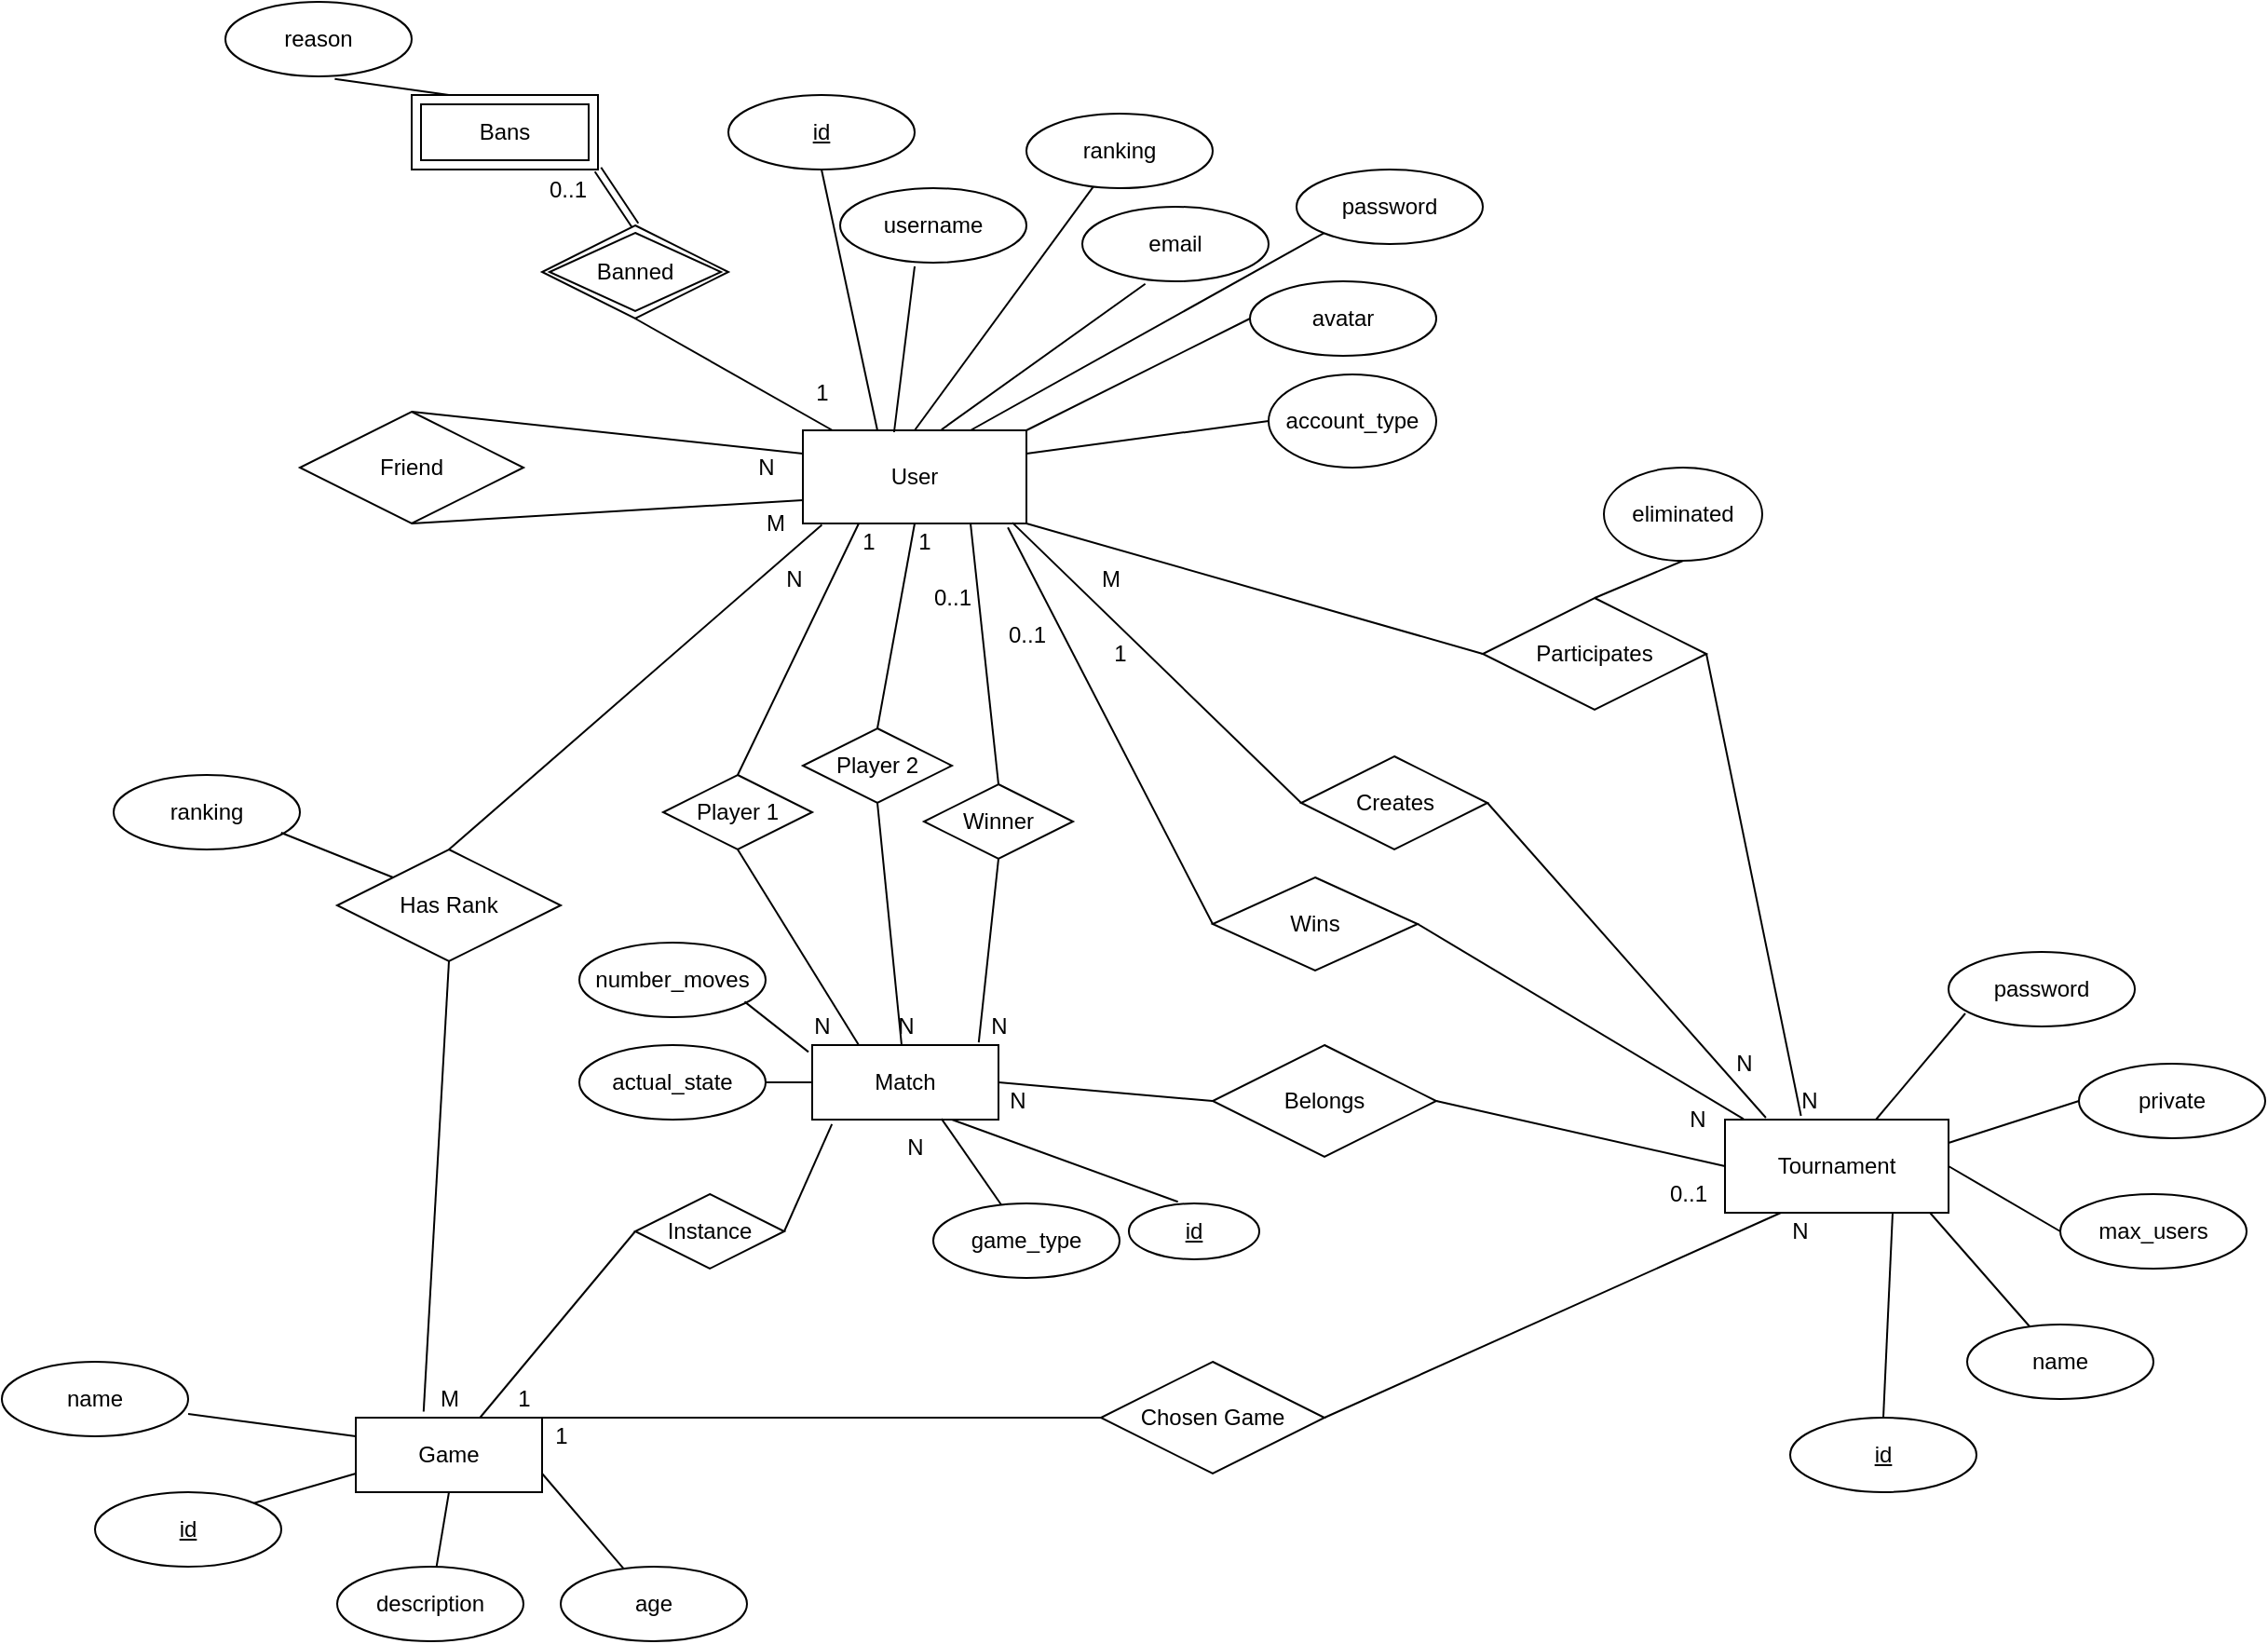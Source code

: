 <mxfile version="14.5.10" type="device"><diagram id="5khsiJk9D78lx249zOdk" name="Page-1"><mxGraphModel dx="2333" dy="1883" grid="1" gridSize="10" guides="1" tooltips="1" connect="1" arrows="1" fold="1" page="1" pageScale="1" pageWidth="850" pageHeight="1100" math="0" shadow="0"><root><mxCell id="0"/><mxCell id="1" parent="0"/><mxCell id="NlC5umQIDpvmxosL2zRr-41" value="&lt;div&gt;User&lt;/div&gt;" style="whiteSpace=wrap;html=1;align=center;" parent="1" vertex="1"><mxGeometry x="320" y="140" width="120" height="50" as="geometry"/></mxCell><mxCell id="NlC5umQIDpvmxosL2zRr-42" value="id" style="ellipse;whiteSpace=wrap;html=1;align=center;fontStyle=4;" parent="1" vertex="1"><mxGeometry x="280" y="-40" width="100" height="40" as="geometry"/></mxCell><mxCell id="NlC5umQIDpvmxosL2zRr-45" value="" style="endArrow=none;html=1;entryX=0.5;entryY=1;entryDx=0;entryDy=0;" parent="1" target="NlC5umQIDpvmxosL2zRr-42" edge="1"><mxGeometry width="50" height="50" relative="1" as="geometry"><mxPoint x="360" y="140" as="sourcePoint"/><mxPoint x="450" y="380" as="targetPoint"/></mxGeometry></mxCell><mxCell id="NlC5umQIDpvmxosL2zRr-47" value="" style="endArrow=none;html=1;entryX=0.4;entryY=1.05;entryDx=0;entryDy=0;exitX=0.408;exitY=0.02;exitDx=0;exitDy=0;entryPerimeter=0;exitPerimeter=0;" parent="1" source="NlC5umQIDpvmxosL2zRr-41" target="NlC5umQIDpvmxosL2zRr-48" edge="1"><mxGeometry width="50" height="50" relative="1" as="geometry"><mxPoint x="340" y="140" as="sourcePoint"/><mxPoint x="319" y="72" as="targetPoint"/></mxGeometry></mxCell><mxCell id="NlC5umQIDpvmxosL2zRr-48" value="username" style="ellipse;whiteSpace=wrap;html=1;align=center;" parent="1" vertex="1"><mxGeometry x="340" y="10" width="100" height="40" as="geometry"/></mxCell><mxCell id="NlC5umQIDpvmxosL2zRr-50" value="email" style="ellipse;whiteSpace=wrap;html=1;align=center;" parent="1" vertex="1"><mxGeometry x="470" y="20" width="100" height="40" as="geometry"/></mxCell><mxCell id="NlC5umQIDpvmxosL2zRr-51" value="avatar" style="ellipse;whiteSpace=wrap;html=1;align=center;" parent="1" vertex="1"><mxGeometry x="560" y="60" width="100" height="40" as="geometry"/></mxCell><mxCell id="NlC5umQIDpvmxosL2zRr-52" value="password" style="ellipse;whiteSpace=wrap;html=1;align=center;" parent="1" vertex="1"><mxGeometry x="585" width="100" height="40" as="geometry"/></mxCell><mxCell id="NlC5umQIDpvmxosL2zRr-53" value="" style="endArrow=none;html=1;entryX=0.338;entryY=1.034;entryDx=0;entryDy=0;entryPerimeter=0;exitX=0.62;exitY=-0.007;exitDx=0;exitDy=0;exitPerimeter=0;" parent="1" source="NlC5umQIDpvmxosL2zRr-41" target="NlC5umQIDpvmxosL2zRr-50" edge="1"><mxGeometry width="50" height="50" relative="1" as="geometry"><mxPoint x="390" y="280" as="sourcePoint"/><mxPoint x="440" y="230" as="targetPoint"/></mxGeometry></mxCell><mxCell id="NlC5umQIDpvmxosL2zRr-54" value="" style="endArrow=none;html=1;entryX=0;entryY=1;entryDx=0;entryDy=0;exitX=0.75;exitY=0;exitDx=0;exitDy=0;" parent="1" source="NlC5umQIDpvmxosL2zRr-41" target="NlC5umQIDpvmxosL2zRr-52" edge="1"><mxGeometry width="50" height="50" relative="1" as="geometry"><mxPoint x="390" y="150" as="sourcePoint"/><mxPoint x="443.8" y="71.36" as="targetPoint"/></mxGeometry></mxCell><mxCell id="NlC5umQIDpvmxosL2zRr-55" value="" style="endArrow=none;html=1;entryX=0;entryY=0.5;entryDx=0;entryDy=0;exitX=1;exitY=0;exitDx=0;exitDy=0;" parent="1" source="NlC5umQIDpvmxosL2zRr-41" target="NlC5umQIDpvmxosL2zRr-51" edge="1"><mxGeometry width="50" height="50" relative="1" as="geometry"><mxPoint x="420" y="158.64" as="sourcePoint"/><mxPoint x="473.8" y="80.0" as="targetPoint"/></mxGeometry></mxCell><mxCell id="NlC5umQIDpvmxosL2zRr-56" value="Game" style="whiteSpace=wrap;html=1;align=center;" parent="1" vertex="1"><mxGeometry x="80" y="670" width="100" height="40" as="geometry"/></mxCell><mxCell id="NlC5umQIDpvmxosL2zRr-57" value="name" style="ellipse;whiteSpace=wrap;html=1;align=center;" parent="1" vertex="1"><mxGeometry x="-110" y="640" width="100" height="40" as="geometry"/></mxCell><mxCell id="NlC5umQIDpvmxosL2zRr-58" value="description" style="ellipse;whiteSpace=wrap;html=1;align=center;" parent="1" vertex="1"><mxGeometry x="70" y="750" width="100" height="40" as="geometry"/></mxCell><mxCell id="NlC5umQIDpvmxosL2zRr-59" value="age" style="ellipse;whiteSpace=wrap;html=1;align=center;" parent="1" vertex="1"><mxGeometry x="190" y="750" width="100" height="40" as="geometry"/></mxCell><mxCell id="NlC5umQIDpvmxosL2zRr-60" value="id" style="ellipse;whiteSpace=wrap;html=1;align=center;fontStyle=4;" parent="1" vertex="1"><mxGeometry x="-60" y="710" width="100" height="40" as="geometry"/></mxCell><mxCell id="NlC5umQIDpvmxosL2zRr-61" value="" style="endArrow=none;html=1;exitX=0;exitY=0.25;exitDx=0;exitDy=0;entryX=1;entryY=0.7;entryDx=0;entryDy=0;entryPerimeter=0;" parent="1" source="NlC5umQIDpvmxosL2zRr-56" target="NlC5umQIDpvmxosL2zRr-57" edge="1"><mxGeometry width="50" height="50" relative="1" as="geometry"><mxPoint x="30" y="660" as="sourcePoint"/><mxPoint x="-70" y="670" as="targetPoint"/></mxGeometry></mxCell><mxCell id="NlC5umQIDpvmxosL2zRr-62" value="" style="endArrow=none;html=1;exitX=0.5;exitY=1;exitDx=0;exitDy=0;" parent="1" source="NlC5umQIDpvmxosL2zRr-56" target="NlC5umQIDpvmxosL2zRr-58" edge="1"><mxGeometry width="50" height="50" relative="1" as="geometry"><mxPoint x="118" y="720" as="sourcePoint"/><mxPoint x="160" y="630" as="targetPoint"/></mxGeometry></mxCell><mxCell id="NlC5umQIDpvmxosL2zRr-63" value="" style="endArrow=none;html=1;exitX=1;exitY=0.75;exitDx=0;exitDy=0;" parent="1" source="NlC5umQIDpvmxosL2zRr-56" target="NlC5umQIDpvmxosL2zRr-59" edge="1"><mxGeometry width="50" height="50" relative="1" as="geometry"><mxPoint x="150" y="680" as="sourcePoint"/><mxPoint x="209.127" y="628.174" as="targetPoint"/></mxGeometry></mxCell><mxCell id="NlC5umQIDpvmxosL2zRr-64" value="" style="endArrow=none;html=1;exitX=0;exitY=0.75;exitDx=0;exitDy=0;entryX=1;entryY=0;entryDx=0;entryDy=0;" parent="1" source="NlC5umQIDpvmxosL2zRr-56" target="NlC5umQIDpvmxosL2zRr-60" edge="1"><mxGeometry width="50" height="50" relative="1" as="geometry"><mxPoint x="170" y="711.83" as="sourcePoint"/><mxPoint x="62" y="771" as="targetPoint"/></mxGeometry></mxCell><mxCell id="NlC5umQIDpvmxosL2zRr-65" value="Match" style="whiteSpace=wrap;html=1;align=center;" parent="1" vertex="1"><mxGeometry x="325" y="470" width="100" height="40" as="geometry"/></mxCell><mxCell id="NlC5umQIDpvmxosL2zRr-66" value="id" style="ellipse;whiteSpace=wrap;html=1;align=center;fontStyle=4;" parent="1" vertex="1"><mxGeometry x="495" y="555" width="70" height="30" as="geometry"/></mxCell><mxCell id="NlC5umQIDpvmxosL2zRr-67" value="" style="endArrow=none;html=1;exitX=0.75;exitY=1;exitDx=0;exitDy=0;entryX=0.376;entryY=-0.029;entryDx=0;entryDy=0;entryPerimeter=0;" parent="1" source="NlC5umQIDpvmxosL2zRr-65" target="NlC5umQIDpvmxosL2zRr-66" edge="1"><mxGeometry width="50" height="50" relative="1" as="geometry"><mxPoint x="630" y="450" as="sourcePoint"/><mxPoint x="590" y="600" as="targetPoint"/></mxGeometry></mxCell><mxCell id="NlC5umQIDpvmxosL2zRr-68" value="game_type" style="ellipse;whiteSpace=wrap;html=1;align=center;" parent="1" vertex="1"><mxGeometry x="390" y="555" width="100" height="40" as="geometry"/></mxCell><mxCell id="NlC5umQIDpvmxosL2zRr-70" value="" style="endArrow=none;html=1;exitX=0.694;exitY=0.989;exitDx=0;exitDy=0;exitPerimeter=0;" parent="1" source="NlC5umQIDpvmxosL2zRr-65" target="NlC5umQIDpvmxosL2zRr-68" edge="1"><mxGeometry width="50" height="50" relative="1" as="geometry"><mxPoint x="450" y="470" as="sourcePoint"/><mxPoint x="590" y="480" as="targetPoint"/></mxGeometry></mxCell><mxCell id="NlC5umQIDpvmxosL2zRr-73" value="actual_state" style="ellipse;whiteSpace=wrap;html=1;align=center;" parent="1" vertex="1"><mxGeometry x="200" y="470" width="100" height="40" as="geometry"/></mxCell><mxCell id="NlC5umQIDpvmxosL2zRr-74" value="" style="endArrow=none;html=1;entryX=1;entryY=0.5;entryDx=0;entryDy=0;" parent="1" source="NlC5umQIDpvmxosL2zRr-65" target="NlC5umQIDpvmxosL2zRr-73" edge="1"><mxGeometry width="50" height="50" relative="1" as="geometry"><mxPoint x="460" y="510" as="sourcePoint"/><mxPoint x="570" y="510" as="targetPoint"/></mxGeometry></mxCell><mxCell id="NlC5umQIDpvmxosL2zRr-75" value="number_moves" style="ellipse;whiteSpace=wrap;html=1;align=center;" parent="1" vertex="1"><mxGeometry x="200" y="415" width="100" height="40" as="geometry"/></mxCell><mxCell id="NlC5umQIDpvmxosL2zRr-76" value="" style="endArrow=none;html=1;exitX=-0.02;exitY=0.092;exitDx=0;exitDy=0;entryX=0.887;entryY=0.792;entryDx=0;entryDy=0;entryPerimeter=0;exitPerimeter=0;" parent="1" source="NlC5umQIDpvmxosL2zRr-65" target="NlC5umQIDpvmxosL2zRr-75" edge="1"><mxGeometry width="50" height="50" relative="1" as="geometry"><mxPoint x="396" y="510" as="sourcePoint"/><mxPoint x="130" y="390" as="targetPoint"/></mxGeometry></mxCell><mxCell id="NlC5umQIDpvmxosL2zRr-77" value="" style="endArrow=none;html=1;exitX=0.5;exitY=0;exitDx=0;exitDy=0;entryX=0.25;entryY=1;entryDx=0;entryDy=0;" parent="1" source="NlC5umQIDpvmxosL2zRr-88" target="NlC5umQIDpvmxosL2zRr-41" edge="1"><mxGeometry width="50" height="50" relative="1" as="geometry"><mxPoint x="280" y="240" as="sourcePoint"/><mxPoint x="330" y="190" as="targetPoint"/></mxGeometry></mxCell><mxCell id="NlC5umQIDpvmxosL2zRr-78" value="" style="endArrow=none;html=1;exitX=0;exitY=0.5;exitDx=0;exitDy=0;" parent="1" source="NlC5umQIDpvmxosL2zRr-101" target="NlC5umQIDpvmxosL2zRr-56" edge="1"><mxGeometry width="50" height="50" relative="1" as="geometry"><mxPoint x="570" y="830" as="sourcePoint"/><mxPoint x="790" y="680" as="targetPoint"/></mxGeometry></mxCell><mxCell id="NlC5umQIDpvmxosL2zRr-79" value="N" style="text;html=1;align=center;verticalAlign=middle;resizable=0;points=[];autosize=1;" parent="1" vertex="1"><mxGeometry x="320" y="450" width="20" height="20" as="geometry"/></mxCell><mxCell id="NlC5umQIDpvmxosL2zRr-80" value="1" style="text;html=1;align=center;verticalAlign=middle;resizable=0;points=[];autosize=1;" parent="1" vertex="1"><mxGeometry x="345" y="190" width="20" height="20" as="geometry"/></mxCell><mxCell id="NlC5umQIDpvmxosL2zRr-81" value="1" style="text;html=1;align=center;verticalAlign=middle;resizable=0;points=[];autosize=1;" parent="1" vertex="1"><mxGeometry x="160" y="650" width="20" height="20" as="geometry"/></mxCell><mxCell id="NlC5umQIDpvmxosL2zRr-88" value="Player 1" style="shape=rhombus;perimeter=rhombusPerimeter;whiteSpace=wrap;html=1;align=center;" parent="1" vertex="1"><mxGeometry x="245" y="325" width="80" height="40" as="geometry"/></mxCell><mxCell id="NlC5umQIDpvmxosL2zRr-89" value="" style="endArrow=none;html=1;exitX=0.25;exitY=0;exitDx=0;exitDy=0;entryX=0.5;entryY=1;entryDx=0;entryDy=0;" parent="1" source="NlC5umQIDpvmxosL2zRr-65" target="NlC5umQIDpvmxosL2zRr-88" edge="1"><mxGeometry width="50" height="50" relative="1" as="geometry"><mxPoint x="270" y="350" as="sourcePoint"/><mxPoint x="300" y="290" as="targetPoint"/></mxGeometry></mxCell><mxCell id="NlC5umQIDpvmxosL2zRr-91" value="N" style="text;html=1;align=center;verticalAlign=middle;resizable=0;points=[];autosize=1;" parent="1" vertex="1"><mxGeometry x="365" y="450" width="20" height="20" as="geometry"/></mxCell><mxCell id="NlC5umQIDpvmxosL2zRr-92" value="1" style="text;html=1;align=center;verticalAlign=middle;resizable=0;points=[];autosize=1;" parent="1" vertex="1"><mxGeometry x="375" y="190" width="20" height="20" as="geometry"/></mxCell><mxCell id="NlC5umQIDpvmxosL2zRr-93" value="Player 2" style="shape=rhombus;perimeter=rhombusPerimeter;whiteSpace=wrap;html=1;align=center;" parent="1" vertex="1"><mxGeometry x="320" y="300" width="80" height="40" as="geometry"/></mxCell><mxCell id="NlC5umQIDpvmxosL2zRr-94" value="" style="endArrow=none;html=1;entryX=0.5;entryY=1;entryDx=0;entryDy=0;" parent="1" source="NlC5umQIDpvmxosL2zRr-65" target="NlC5umQIDpvmxosL2zRr-93" edge="1"><mxGeometry width="50" height="50" relative="1" as="geometry"><mxPoint x="420" y="460" as="sourcePoint"/><mxPoint x="407" y="330" as="targetPoint"/></mxGeometry></mxCell><mxCell id="NlC5umQIDpvmxosL2zRr-95" value="" style="endArrow=none;html=1;exitX=0.5;exitY=0;exitDx=0;exitDy=0;entryX=0.5;entryY=1;entryDx=0;entryDy=0;" parent="1" source="NlC5umQIDpvmxosL2zRr-93" target="NlC5umQIDpvmxosL2zRr-41" edge="1"><mxGeometry width="50" height="50" relative="1" as="geometry"><mxPoint x="365" y="250.0" as="sourcePoint"/><mxPoint x="395" y="190" as="targetPoint"/></mxGeometry></mxCell><mxCell id="NlC5umQIDpvmxosL2zRr-96" value="N" style="text;html=1;align=center;verticalAlign=middle;resizable=0;points=[];autosize=1;" parent="1" vertex="1"><mxGeometry x="415" y="450" width="20" height="20" as="geometry"/></mxCell><mxCell id="NlC5umQIDpvmxosL2zRr-97" value="0..1" style="text;html=1;align=center;verticalAlign=middle;resizable=0;points=[];autosize=1;" parent="1" vertex="1"><mxGeometry x="380" y="220" width="40" height="20" as="geometry"/></mxCell><mxCell id="NlC5umQIDpvmxosL2zRr-98" value="Winner" style="shape=rhombus;perimeter=rhombusPerimeter;whiteSpace=wrap;html=1;align=center;" parent="1" vertex="1"><mxGeometry x="385" y="330" width="80" height="40" as="geometry"/></mxCell><mxCell id="NlC5umQIDpvmxosL2zRr-99" value="" style="endArrow=none;html=1;entryX=0.5;entryY=1;entryDx=0;entryDy=0;exitX=0.894;exitY=-0.036;exitDx=0;exitDy=0;exitPerimeter=0;" parent="1" source="NlC5umQIDpvmxosL2zRr-65" target="NlC5umQIDpvmxosL2zRr-98" edge="1"><mxGeometry width="50" height="50" relative="1" as="geometry"><mxPoint x="462.5" y="470" as="sourcePoint"/><mxPoint x="447" y="330" as="targetPoint"/></mxGeometry></mxCell><mxCell id="NlC5umQIDpvmxosL2zRr-100" value="" style="endArrow=none;html=1;exitX=0.5;exitY=0;exitDx=0;exitDy=0;entryX=0.5;entryY=1;entryDx=0;entryDy=0;" parent="1" source="NlC5umQIDpvmxosL2zRr-98" edge="1"><mxGeometry width="50" height="50" relative="1" as="geometry"><mxPoint x="405" y="250.0" as="sourcePoint"/><mxPoint x="410" y="190" as="targetPoint"/></mxGeometry></mxCell><mxCell id="NlC5umQIDpvmxosL2zRr-101" value="Instance" style="shape=rhombus;perimeter=rhombusPerimeter;whiteSpace=wrap;html=1;align=center;" parent="1" vertex="1"><mxGeometry x="230" y="550" width="80" height="40" as="geometry"/></mxCell><mxCell id="NlC5umQIDpvmxosL2zRr-118" value="Tournament" style="whiteSpace=wrap;html=1;align=center;" parent="1" vertex="1"><mxGeometry x="815" y="510" width="120" height="50" as="geometry"/></mxCell><mxCell id="NlC5umQIDpvmxosL2zRr-121" value="Friend" style="shape=rhombus;perimeter=rhombusPerimeter;whiteSpace=wrap;html=1;align=center;" parent="1" vertex="1"><mxGeometry x="50" y="130" width="120" height="60" as="geometry"/></mxCell><mxCell id="NlC5umQIDpvmxosL2zRr-122" value="" style="endArrow=none;html=1;entryX=0;entryY=0.25;entryDx=0;entryDy=0;exitX=0.5;exitY=0;exitDx=0;exitDy=0;" parent="1" source="NlC5umQIDpvmxosL2zRr-121" target="NlC5umQIDpvmxosL2zRr-41" edge="1"><mxGeometry width="50" height="50" relative="1" as="geometry"><mxPoint x="240" y="205" as="sourcePoint"/><mxPoint x="290" y="155" as="targetPoint"/></mxGeometry></mxCell><mxCell id="NlC5umQIDpvmxosL2zRr-123" value="N" style="text;html=1;align=center;verticalAlign=middle;resizable=0;points=[];autosize=1;" parent="1" vertex="1"><mxGeometry x="290" y="150" width="20" height="20" as="geometry"/></mxCell><mxCell id="NlC5umQIDpvmxosL2zRr-124" value="" style="endArrow=none;html=1;entryX=0;entryY=0.75;entryDx=0;entryDy=0;exitX=0.5;exitY=1;exitDx=0;exitDy=0;" parent="1" source="NlC5umQIDpvmxosL2zRr-121" target="NlC5umQIDpvmxosL2zRr-41" edge="1"><mxGeometry width="50" height="50" relative="1" as="geometry"><mxPoint x="85" y="180" as="sourcePoint"/><mxPoint x="295" y="202.5" as="targetPoint"/></mxGeometry></mxCell><mxCell id="NlC5umQIDpvmxosL2zRr-125" value="M" style="text;html=1;align=center;verticalAlign=middle;resizable=0;points=[];autosize=1;" parent="1" vertex="1"><mxGeometry x="290" y="180" width="30" height="20" as="geometry"/></mxCell><mxCell id="NlC5umQIDpvmxosL2zRr-126" value="id" style="ellipse;whiteSpace=wrap;html=1;align=center;fontStyle=4;" parent="1" vertex="1"><mxGeometry x="850" y="670" width="100" height="40" as="geometry"/></mxCell><mxCell id="NlC5umQIDpvmxosL2zRr-127" value="" style="endArrow=none;html=1;entryX=0.75;entryY=1;entryDx=0;entryDy=0;exitX=0.5;exitY=0;exitDx=0;exitDy=0;" parent="1" source="NlC5umQIDpvmxosL2zRr-126" target="NlC5umQIDpvmxosL2zRr-118" edge="1"><mxGeometry width="50" height="50" relative="1" as="geometry"><mxPoint x="840" y="610" as="sourcePoint"/><mxPoint x="890" y="560" as="targetPoint"/></mxGeometry></mxCell><mxCell id="NlC5umQIDpvmxosL2zRr-128" value="name" style="ellipse;whiteSpace=wrap;html=1;align=center;" parent="1" vertex="1"><mxGeometry x="945" y="620" width="100" height="40" as="geometry"/></mxCell><mxCell id="NlC5umQIDpvmxosL2zRr-129" value="" style="endArrow=none;html=1;entryX=0.917;entryY=1;entryDx=0;entryDy=0;entryPerimeter=0;" parent="1" source="NlC5umQIDpvmxosL2zRr-128" target="NlC5umQIDpvmxosL2zRr-118" edge="1"><mxGeometry width="50" height="50" relative="1" as="geometry"><mxPoint x="955" y="615" as="sourcePoint"/><mxPoint x="1005" y="565" as="targetPoint"/></mxGeometry></mxCell><mxCell id="NlC5umQIDpvmxosL2zRr-130" value="max_users" style="ellipse;whiteSpace=wrap;html=1;align=center;" parent="1" vertex="1"><mxGeometry x="995" y="550" width="100" height="40" as="geometry"/></mxCell><mxCell id="NlC5umQIDpvmxosL2zRr-131" value="" style="endArrow=none;html=1;exitX=1;exitY=0.5;exitDx=0;exitDy=0;entryX=0;entryY=0.5;entryDx=0;entryDy=0;" parent="1" source="NlC5umQIDpvmxosL2zRr-118" target="NlC5umQIDpvmxosL2zRr-130" edge="1"><mxGeometry width="50" height="50" relative="1" as="geometry"><mxPoint x="975" y="550" as="sourcePoint"/><mxPoint x="1025" y="500" as="targetPoint"/></mxGeometry></mxCell><mxCell id="NlC5umQIDpvmxosL2zRr-132" value="private" style="ellipse;whiteSpace=wrap;html=1;align=center;" parent="1" vertex="1"><mxGeometry x="1005" y="480" width="100" height="40" as="geometry"/></mxCell><mxCell id="NlC5umQIDpvmxosL2zRr-133" value="" style="endArrow=none;html=1;exitX=1;exitY=0.25;exitDx=0;exitDy=0;entryX=0;entryY=0.5;entryDx=0;entryDy=0;" parent="1" source="NlC5umQIDpvmxosL2zRr-118" target="NlC5umQIDpvmxosL2zRr-132" edge="1"><mxGeometry width="50" height="50" relative="1" as="geometry"><mxPoint x="960" y="500" as="sourcePoint"/><mxPoint x="1010" y="450" as="targetPoint"/></mxGeometry></mxCell><mxCell id="NlC5umQIDpvmxosL2zRr-134" value="password" style="ellipse;whiteSpace=wrap;html=1;align=center;" parent="1" vertex="1"><mxGeometry x="935" y="420" width="100" height="40" as="geometry"/></mxCell><mxCell id="NlC5umQIDpvmxosL2zRr-135" value="" style="endArrow=none;html=1;entryX=0.09;entryY=0.825;entryDx=0;entryDy=0;entryPerimeter=0;" parent="1" source="NlC5umQIDpvmxosL2zRr-118" target="NlC5umQIDpvmxosL2zRr-134" edge="1"><mxGeometry width="50" height="50" relative="1" as="geometry"><mxPoint x="875" y="480" as="sourcePoint"/><mxPoint x="925" y="430" as="targetPoint"/></mxGeometry></mxCell><mxCell id="NlC5umQIDpvmxosL2zRr-137" value="" style="endArrow=none;html=1;exitX=0.106;exitY=1.061;exitDx=0;exitDy=0;entryX=1;entryY=0.5;entryDx=0;entryDy=0;exitPerimeter=0;" parent="1" source="NlC5umQIDpvmxosL2zRr-65" target="NlC5umQIDpvmxosL2zRr-101" edge="1"><mxGeometry width="50" height="50" relative="1" as="geometry"><mxPoint x="437.08" y="530" as="sourcePoint"/><mxPoint x="432.913" y="630" as="targetPoint"/></mxGeometry></mxCell><mxCell id="NlC5umQIDpvmxosL2zRr-138" value="N" style="text;html=1;align=center;verticalAlign=middle;resizable=0;points=[];autosize=1;" parent="1" vertex="1"><mxGeometry x="370" y="515" width="20" height="20" as="geometry"/></mxCell><mxCell id="NlC5umQIDpvmxosL2zRr-139" value="Chosen Game" style="shape=rhombus;perimeter=rhombusPerimeter;whiteSpace=wrap;html=1;align=center;" parent="1" vertex="1"><mxGeometry x="480" y="640" width="120" height="60" as="geometry"/></mxCell><mxCell id="NlC5umQIDpvmxosL2zRr-140" value="" style="endArrow=none;html=1;exitX=0.92;exitY=0;exitDx=0;exitDy=0;exitPerimeter=0;entryX=0;entryY=0.5;entryDx=0;entryDy=0;" parent="1" source="NlC5umQIDpvmxosL2zRr-56" target="NlC5umQIDpvmxosL2zRr-139" edge="1"><mxGeometry width="50" height="50" relative="1" as="geometry"><mxPoint x="550" y="710" as="sourcePoint"/><mxPoint x="600" y="660" as="targetPoint"/></mxGeometry></mxCell><mxCell id="NlC5umQIDpvmxosL2zRr-141" value="" style="endArrow=none;html=1;entryX=0.25;entryY=1;entryDx=0;entryDy=0;exitX=1;exitY=0.5;exitDx=0;exitDy=0;" parent="1" source="NlC5umQIDpvmxosL2zRr-139" target="NlC5umQIDpvmxosL2zRr-118" edge="1"><mxGeometry width="50" height="50" relative="1" as="geometry"><mxPoint x="770" y="660" as="sourcePoint"/><mxPoint x="820" y="610" as="targetPoint"/></mxGeometry></mxCell><mxCell id="NlC5umQIDpvmxosL2zRr-143" value="1" style="text;html=1;align=center;verticalAlign=middle;resizable=0;points=[];autosize=1;" parent="1" vertex="1"><mxGeometry x="180" y="670" width="20" height="20" as="geometry"/></mxCell><mxCell id="NlC5umQIDpvmxosL2zRr-144" value="N" style="text;html=1;align=center;verticalAlign=middle;resizable=0;points=[];autosize=1;" parent="1" vertex="1"><mxGeometry x="845" y="560" width="20" height="20" as="geometry"/></mxCell><mxCell id="NlC5umQIDpvmxosL2zRr-145" value="Belongs" style="shape=rhombus;perimeter=rhombusPerimeter;whiteSpace=wrap;html=1;align=center;" parent="1" vertex="1"><mxGeometry x="540" y="470" width="120" height="60" as="geometry"/></mxCell><mxCell id="NlC5umQIDpvmxosL2zRr-146" value="" style="endArrow=none;html=1;exitX=1;exitY=0.5;exitDx=0;exitDy=0;entryX=0;entryY=0.5;entryDx=0;entryDy=0;" parent="1" source="NlC5umQIDpvmxosL2zRr-145" target="NlC5umQIDpvmxosL2zRr-118" edge="1"><mxGeometry width="50" height="50" relative="1" as="geometry"><mxPoint x="780" y="460" as="sourcePoint"/><mxPoint x="830" y="410" as="targetPoint"/></mxGeometry></mxCell><mxCell id="NlC5umQIDpvmxosL2zRr-147" value="" style="endArrow=none;html=1;entryX=0;entryY=0.5;entryDx=0;entryDy=0;exitX=1;exitY=0.5;exitDx=0;exitDy=0;" parent="1" source="NlC5umQIDpvmxosL2zRr-65" target="NlC5umQIDpvmxosL2zRr-145" edge="1"><mxGeometry width="50" height="50" relative="1" as="geometry"><mxPoint x="530" y="540" as="sourcePoint"/><mxPoint x="580" y="490" as="targetPoint"/></mxGeometry></mxCell><mxCell id="NlC5umQIDpvmxosL2zRr-148" value="N" style="text;html=1;align=center;verticalAlign=middle;resizable=0;points=[];autosize=1;" parent="1" vertex="1"><mxGeometry x="425" y="490" width="20" height="20" as="geometry"/></mxCell><mxCell id="NlC5umQIDpvmxosL2zRr-149" value="0..1" style="text;html=1;align=center;verticalAlign=middle;resizable=0;points=[];autosize=1;" parent="1" vertex="1"><mxGeometry x="775" y="540" width="40" height="20" as="geometry"/></mxCell><mxCell id="NlC5umQIDpvmxosL2zRr-153" value="" style="endArrow=none;html=1;entryX=0.5;entryY=1;entryDx=0;entryDy=0;" parent="1" source="NlC5umQIDpvmxosL2zRr-41" target="NlC5umQIDpvmxosL2zRr-162" edge="1"><mxGeometry width="50" height="50" relative="1" as="geometry"><mxPoint x="250" y="115" as="sourcePoint"/><mxPoint x="240" y="80" as="targetPoint"/></mxGeometry></mxCell><mxCell id="NlC5umQIDpvmxosL2zRr-155" value="reason" style="ellipse;whiteSpace=wrap;html=1;align=center;" parent="1" vertex="1"><mxGeometry x="10" y="-90" width="100" height="40" as="geometry"/></mxCell><mxCell id="NlC5umQIDpvmxosL2zRr-156" value="" style="endArrow=none;html=1;entryX=0.587;entryY=1.033;entryDx=0;entryDy=0;entryPerimeter=0;exitX=0.2;exitY=0;exitDx=0;exitDy=0;exitPerimeter=0;" parent="1" target="NlC5umQIDpvmxosL2zRr-155" edge="1"><mxGeometry width="50" height="50" relative="1" as="geometry"><mxPoint x="130" y="-40.0" as="sourcePoint"/><mxPoint x="220" y="-100" as="targetPoint"/></mxGeometry></mxCell><mxCell id="NlC5umQIDpvmxosL2zRr-158" value="1" style="text;html=1;align=center;verticalAlign=middle;resizable=0;points=[];autosize=1;" parent="1" vertex="1"><mxGeometry x="320" y="110" width="20" height="20" as="geometry"/></mxCell><mxCell id="NlC5umQIDpvmxosL2zRr-161" value="Bans" style="shape=ext;margin=3;double=1;whiteSpace=wrap;html=1;align=center;" parent="1" vertex="1"><mxGeometry x="110" y="-40" width="100" height="40" as="geometry"/></mxCell><mxCell id="NlC5umQIDpvmxosL2zRr-162" value="Banned" style="shape=rhombus;double=1;perimeter=rhombusPerimeter;whiteSpace=wrap;html=1;align=center;" parent="1" vertex="1"><mxGeometry x="180" y="30" width="100" height="50" as="geometry"/></mxCell><mxCell id="NlC5umQIDpvmxosL2zRr-163" value="" style="shape=link;html=1;rounded=0;entryX=1;entryY=1;entryDx=0;entryDy=0;exitX=0.5;exitY=0;exitDx=0;exitDy=0;" parent="1" source="NlC5umQIDpvmxosL2zRr-162" target="NlC5umQIDpvmxosL2zRr-161" edge="1"><mxGeometry relative="1" as="geometry"><mxPoint x="20" y="90" as="sourcePoint"/><mxPoint x="180" y="90" as="targetPoint"/></mxGeometry></mxCell><mxCell id="NlC5umQIDpvmxosL2zRr-164" value="0..1" style="resizable=0;html=1;align=right;verticalAlign=bottom;" parent="NlC5umQIDpvmxosL2zRr-163" connectable="0" vertex="1"><mxGeometry x="1" relative="1" as="geometry"><mxPoint x="-5.24" y="19.84" as="offset"/></mxGeometry></mxCell><mxCell id="NlC5umQIDpvmxosL2zRr-165" value="Participates" style="shape=rhombus;perimeter=rhombusPerimeter;whiteSpace=wrap;html=1;align=center;" parent="1" vertex="1"><mxGeometry x="685" y="230" width="120" height="60" as="geometry"/></mxCell><mxCell id="NlC5umQIDpvmxosL2zRr-166" value="" style="endArrow=none;html=1;entryX=1;entryY=1;entryDx=0;entryDy=0;exitX=0;exitY=0.5;exitDx=0;exitDy=0;" parent="1" source="NlC5umQIDpvmxosL2zRr-165" target="NlC5umQIDpvmxosL2zRr-41" edge="1"><mxGeometry width="50" height="50" relative="1" as="geometry"><mxPoint x="560" y="470" as="sourcePoint"/><mxPoint x="610" y="420" as="targetPoint"/></mxGeometry></mxCell><mxCell id="NlC5umQIDpvmxosL2zRr-167" value="" style="endArrow=none;html=1;entryX=1;entryY=0.5;entryDx=0;entryDy=0;exitX=0.34;exitY=-0.04;exitDx=0;exitDy=0;exitPerimeter=0;" parent="1" source="NlC5umQIDpvmxosL2zRr-118" target="NlC5umQIDpvmxosL2zRr-165" edge="1"><mxGeometry width="50" height="50" relative="1" as="geometry"><mxPoint x="560" y="470" as="sourcePoint"/><mxPoint x="610" y="420" as="targetPoint"/></mxGeometry></mxCell><mxCell id="NlC5umQIDpvmxosL2zRr-168" value="N" style="text;html=1;align=center;verticalAlign=middle;resizable=0;points=[];autosize=1;" parent="1" vertex="1"><mxGeometry x="850" y="490" width="20" height="20" as="geometry"/></mxCell><mxCell id="NlC5umQIDpvmxosL2zRr-169" value="M" style="text;html=1;align=center;verticalAlign=middle;resizable=0;points=[];autosize=1;" parent="1" vertex="1"><mxGeometry x="470" y="210" width="30" height="20" as="geometry"/></mxCell><mxCell id="NlC5umQIDpvmxosL2zRr-170" value="Wins" style="shape=rhombus;perimeter=rhombusPerimeter;whiteSpace=wrap;html=1;align=center;" parent="1" vertex="1"><mxGeometry x="540" y="380" width="110" height="50" as="geometry"/></mxCell><mxCell id="NlC5umQIDpvmxosL2zRr-171" value="" style="endArrow=none;html=1;entryX=0.917;entryY=1.043;entryDx=0;entryDy=0;entryPerimeter=0;exitX=0;exitY=0.5;exitDx=0;exitDy=0;" parent="1" source="NlC5umQIDpvmxosL2zRr-170" target="NlC5umQIDpvmxosL2zRr-41" edge="1"><mxGeometry width="50" height="50" relative="1" as="geometry"><mxPoint x="560" y="470" as="sourcePoint"/><mxPoint x="610" y="420" as="targetPoint"/></mxGeometry></mxCell><mxCell id="NlC5umQIDpvmxosL2zRr-172" value="" style="endArrow=none;html=1;entryX=1;entryY=0.5;entryDx=0;entryDy=0;exitX=0.083;exitY=-0.007;exitDx=0;exitDy=0;exitPerimeter=0;" parent="1" source="NlC5umQIDpvmxosL2zRr-118" target="NlC5umQIDpvmxosL2zRr-170" edge="1"><mxGeometry width="50" height="50" relative="1" as="geometry"><mxPoint x="560" y="470" as="sourcePoint"/><mxPoint x="610" y="420" as="targetPoint"/></mxGeometry></mxCell><mxCell id="NlC5umQIDpvmxosL2zRr-173" value="0..1" style="text;html=1;align=center;verticalAlign=middle;resizable=0;points=[];autosize=1;" parent="1" vertex="1"><mxGeometry x="420" y="240" width="40" height="20" as="geometry"/></mxCell><mxCell id="NlC5umQIDpvmxosL2zRr-174" value="N" style="text;html=1;align=center;verticalAlign=middle;resizable=0;points=[];autosize=1;" parent="1" vertex="1"><mxGeometry x="790" y="500" width="20" height="20" as="geometry"/></mxCell><mxCell id="3Z3jjFJe626xt-FpOL0u-1" value="Has Rank" style="shape=rhombus;perimeter=rhombusPerimeter;whiteSpace=wrap;html=1;align=center;" parent="1" vertex="1"><mxGeometry x="70" y="365" width="120" height="60" as="geometry"/></mxCell><mxCell id="3Z3jjFJe626xt-FpOL0u-2" value="" style="endArrow=none;html=1;entryX=0.085;entryY=1.014;entryDx=0;entryDy=0;entryPerimeter=0;exitX=0.5;exitY=0;exitDx=0;exitDy=0;" parent="1" source="3Z3jjFJe626xt-FpOL0u-1" target="NlC5umQIDpvmxosL2zRr-41" edge="1"><mxGeometry width="50" height="50" relative="1" as="geometry"><mxPoint x="100" y="400" as="sourcePoint"/><mxPoint x="150" y="350" as="targetPoint"/></mxGeometry></mxCell><mxCell id="3Z3jjFJe626xt-FpOL0u-3" value="" style="endArrow=none;html=1;entryX=0.5;entryY=1;entryDx=0;entryDy=0;exitX=0.364;exitY=-0.082;exitDx=0;exitDy=0;exitPerimeter=0;" parent="1" source="NlC5umQIDpvmxosL2zRr-56" target="3Z3jjFJe626xt-FpOL0u-1" edge="1"><mxGeometry width="50" height="50" relative="1" as="geometry"><mxPoint x="100" y="490" as="sourcePoint"/><mxPoint x="150" y="440" as="targetPoint"/></mxGeometry></mxCell><mxCell id="3Z3jjFJe626xt-FpOL0u-4" value="ranking" style="ellipse;whiteSpace=wrap;html=1;align=center;" parent="1" vertex="1"><mxGeometry x="-50" y="325" width="100" height="40" as="geometry"/></mxCell><mxCell id="3Z3jjFJe626xt-FpOL0u-5" value="" style="endArrow=none;html=1;entryX=0.899;entryY=0.775;entryDx=0;entryDy=0;entryPerimeter=0;exitX=0;exitY=0;exitDx=0;exitDy=0;" parent="1" source="3Z3jjFJe626xt-FpOL0u-1" target="3Z3jjFJe626xt-FpOL0u-4" edge="1"><mxGeometry width="50" height="50" relative="1" as="geometry"><mxPoint x="100" y="440" as="sourcePoint"/><mxPoint x="150" y="390" as="targetPoint"/></mxGeometry></mxCell><mxCell id="3Z3jjFJe626xt-FpOL0u-6" value="M" style="text;html=1;align=center;verticalAlign=middle;resizable=0;points=[];autosize=1;" parent="1" vertex="1"><mxGeometry x="115" y="650" width="30" height="20" as="geometry"/></mxCell><mxCell id="3Z3jjFJe626xt-FpOL0u-7" value="N" style="text;html=1;align=center;verticalAlign=middle;resizable=0;points=[];autosize=1;" parent="1" vertex="1"><mxGeometry x="305" y="210" width="20" height="20" as="geometry"/></mxCell><mxCell id="3Z3jjFJe626xt-FpOL0u-8" value="Creates" style="shape=rhombus;perimeter=rhombusPerimeter;whiteSpace=wrap;html=1;align=center;" parent="1" vertex="1"><mxGeometry x="587.5" y="315" width="100" height="50" as="geometry"/></mxCell><mxCell id="3Z3jjFJe626xt-FpOL0u-9" value="" style="endArrow=none;html=1;entryX=1;entryY=0.5;entryDx=0;entryDy=0;exitX=0.183;exitY=-0.02;exitDx=0;exitDy=0;exitPerimeter=0;" parent="1" source="NlC5umQIDpvmxosL2zRr-118" target="3Z3jjFJe626xt-FpOL0u-8" edge="1"><mxGeometry width="50" height="50" relative="1" as="geometry"><mxPoint x="630" y="390" as="sourcePoint"/><mxPoint x="680" y="340" as="targetPoint"/></mxGeometry></mxCell><mxCell id="3Z3jjFJe626xt-FpOL0u-10" value="" style="endArrow=none;html=1;entryX=0.937;entryY=0.991;entryDx=0;entryDy=0;entryPerimeter=0;exitX=0;exitY=0.5;exitDx=0;exitDy=0;" parent="1" source="3Z3jjFJe626xt-FpOL0u-8" target="NlC5umQIDpvmxosL2zRr-41" edge="1"><mxGeometry width="50" height="50" relative="1" as="geometry"><mxPoint x="630" y="390" as="sourcePoint"/><mxPoint x="680" y="340" as="targetPoint"/></mxGeometry></mxCell><mxCell id="3Z3jjFJe626xt-FpOL0u-11" value="1" style="text;html=1;align=center;verticalAlign=middle;resizable=0;points=[];autosize=1;" parent="1" vertex="1"><mxGeometry x="480" y="250" width="20" height="20" as="geometry"/></mxCell><mxCell id="3Z3jjFJe626xt-FpOL0u-12" value="N" style="text;html=1;align=center;verticalAlign=middle;resizable=0;points=[];autosize=1;" parent="1" vertex="1"><mxGeometry x="815" y="470" width="20" height="20" as="geometry"/></mxCell><mxCell id="BGWOOSBaXYP0otmmIRkD-1" value="ranking" style="ellipse;whiteSpace=wrap;html=1;align=center;" parent="1" vertex="1"><mxGeometry x="440" y="-30" width="100" height="40" as="geometry"/></mxCell><mxCell id="BGWOOSBaXYP0otmmIRkD-2" value="" style="endArrow=none;html=1;exitX=0.5;exitY=0;exitDx=0;exitDy=0;" parent="1" source="NlC5umQIDpvmxosL2zRr-41" target="BGWOOSBaXYP0otmmIRkD-1" edge="1"><mxGeometry width="50" height="50" relative="1" as="geometry"><mxPoint x="440" y="330" as="sourcePoint"/><mxPoint x="490" y="280" as="targetPoint"/></mxGeometry></mxCell><mxCell id="5i2QWa8PqewZQt6AKArE-1" value="" style="endArrow=none;html=1;exitX=1;exitY=0.25;exitDx=0;exitDy=0;entryX=0;entryY=0.5;entryDx=0;entryDy=0;" edge="1" parent="1" source="NlC5umQIDpvmxosL2zRr-41" target="5i2QWa8PqewZQt6AKArE-2"><mxGeometry width="50" height="50" relative="1" as="geometry"><mxPoint x="630" y="210" as="sourcePoint"/><mxPoint x="570" y="130" as="targetPoint"/></mxGeometry></mxCell><mxCell id="5i2QWa8PqewZQt6AKArE-2" value="account_type" style="ellipse;whiteSpace=wrap;html=1;" vertex="1" parent="1"><mxGeometry x="570" y="110" width="90" height="50" as="geometry"/></mxCell><mxCell id="5i2QWa8PqewZQt6AKArE-4" value="" style="endArrow=none;html=1;exitX=0.5;exitY=0;exitDx=0;exitDy=0;entryX=0.5;entryY=1;entryDx=0;entryDy=0;" edge="1" parent="1" source="NlC5umQIDpvmxosL2zRr-165" target="5i2QWa8PqewZQt6AKArE-5"><mxGeometry width="50" height="50" relative="1" as="geometry"><mxPoint x="790" y="170" as="sourcePoint"/><mxPoint x="760" y="190" as="targetPoint"/></mxGeometry></mxCell><mxCell id="5i2QWa8PqewZQt6AKArE-5" value="eliminated" style="ellipse;whiteSpace=wrap;html=1;" vertex="1" parent="1"><mxGeometry x="750" y="160" width="85" height="50" as="geometry"/></mxCell></root></mxGraphModel></diagram></mxfile>